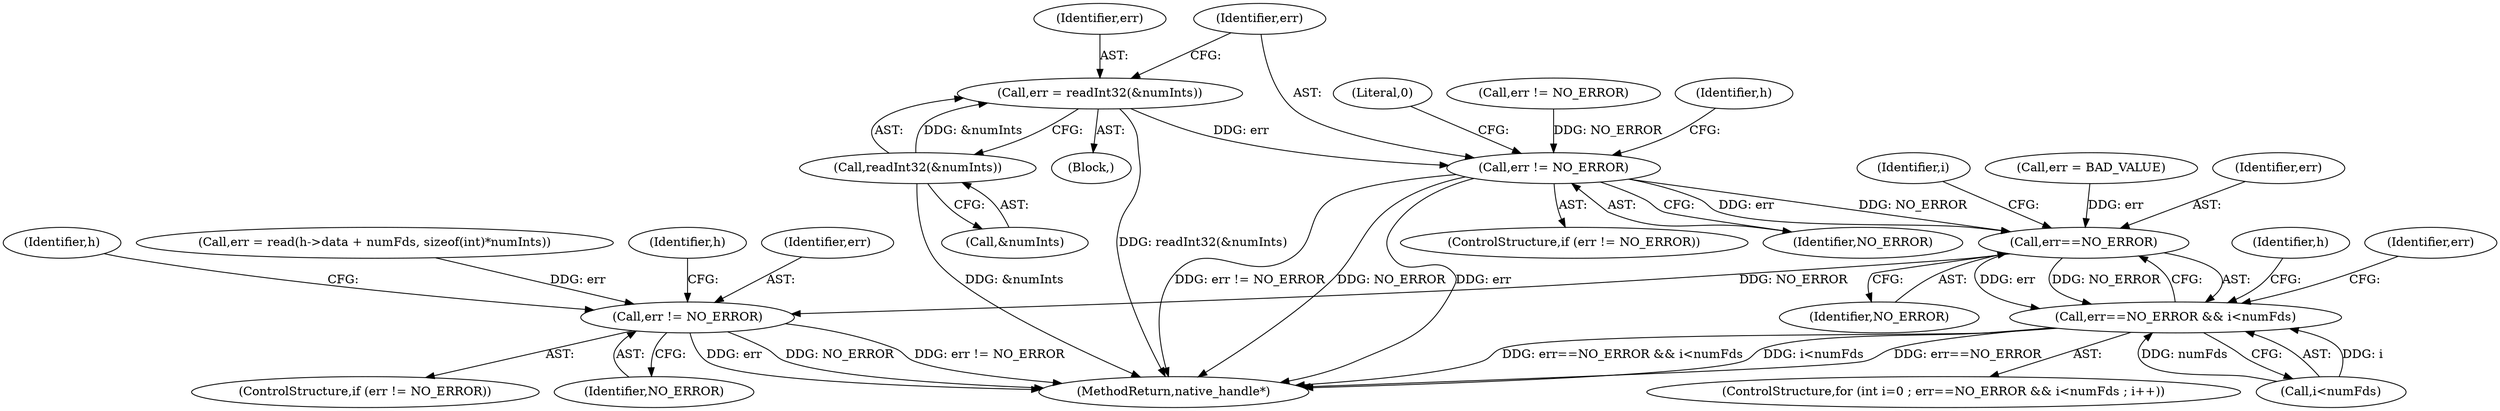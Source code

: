 digraph "0_Android_7dcd0ec9c91688cfa3f679804ba6e132f9811254@API" {
"1000116" [label="(Call,err = readInt32(&numInts))"];
"1000118" [label="(Call,readInt32(&numInts))"];
"1000122" [label="(Call,err != NO_ERROR)"];
"1000145" [label="(Call,err==NO_ERROR)"];
"1000144" [label="(Call,err==NO_ERROR && i<numFds)"];
"1000186" [label="(Call,err != NO_ERROR)"];
"1000199" [label="(MethodReturn,native_handle*)"];
"1000118" [label="(Call,readInt32(&numInts))"];
"1000149" [label="(Identifier,i)"];
"1000129" [label="(Identifier,h)"];
"1000170" [label="(Call,err = BAD_VALUE)"];
"1000111" [label="(Call,err != NO_ERROR)"];
"1000139" [label="(ControlStructure,for (int i=0 ; err==NO_ERROR && i<numFds ; i++))"];
"1000119" [label="(Call,&numInts)"];
"1000148" [label="(Call,i<numFds)"];
"1000157" [label="(Identifier,h)"];
"1000122" [label="(Call,err != NO_ERROR)"];
"1000173" [label="(Call,err = read(h->data + numFds, sizeof(int)*numInts))"];
"1000144" [label="(Call,err==NO_ERROR && i<numFds)"];
"1000126" [label="(Literal,0)"];
"1000147" [label="(Identifier,NO_ERROR)"];
"1000117" [label="(Identifier,err)"];
"1000186" [label="(Call,err != NO_ERROR)"];
"1000174" [label="(Identifier,err)"];
"1000185" [label="(ControlStructure,if (err != NO_ERROR))"];
"1000198" [label="(Identifier,h)"];
"1000123" [label="(Identifier,err)"];
"1000124" [label="(Identifier,NO_ERROR)"];
"1000116" [label="(Call,err = readInt32(&numInts))"];
"1000187" [label="(Identifier,err)"];
"1000188" [label="(Identifier,NO_ERROR)"];
"1000191" [label="(Identifier,h)"];
"1000121" [label="(ControlStructure,if (err != NO_ERROR))"];
"1000146" [label="(Identifier,err)"];
"1000101" [label="(Block,)"];
"1000145" [label="(Call,err==NO_ERROR)"];
"1000116" -> "1000101"  [label="AST: "];
"1000116" -> "1000118"  [label="CFG: "];
"1000117" -> "1000116"  [label="AST: "];
"1000118" -> "1000116"  [label="AST: "];
"1000123" -> "1000116"  [label="CFG: "];
"1000116" -> "1000199"  [label="DDG: readInt32(&numInts)"];
"1000118" -> "1000116"  [label="DDG: &numInts"];
"1000116" -> "1000122"  [label="DDG: err"];
"1000118" -> "1000119"  [label="CFG: "];
"1000119" -> "1000118"  [label="AST: "];
"1000118" -> "1000199"  [label="DDG: &numInts"];
"1000122" -> "1000121"  [label="AST: "];
"1000122" -> "1000124"  [label="CFG: "];
"1000123" -> "1000122"  [label="AST: "];
"1000124" -> "1000122"  [label="AST: "];
"1000126" -> "1000122"  [label="CFG: "];
"1000129" -> "1000122"  [label="CFG: "];
"1000122" -> "1000199"  [label="DDG: err"];
"1000122" -> "1000199"  [label="DDG: err != NO_ERROR"];
"1000122" -> "1000199"  [label="DDG: NO_ERROR"];
"1000111" -> "1000122"  [label="DDG: NO_ERROR"];
"1000122" -> "1000145"  [label="DDG: err"];
"1000122" -> "1000145"  [label="DDG: NO_ERROR"];
"1000145" -> "1000144"  [label="AST: "];
"1000145" -> "1000147"  [label="CFG: "];
"1000146" -> "1000145"  [label="AST: "];
"1000147" -> "1000145"  [label="AST: "];
"1000149" -> "1000145"  [label="CFG: "];
"1000144" -> "1000145"  [label="CFG: "];
"1000145" -> "1000144"  [label="DDG: err"];
"1000145" -> "1000144"  [label="DDG: NO_ERROR"];
"1000170" -> "1000145"  [label="DDG: err"];
"1000145" -> "1000186"  [label="DDG: NO_ERROR"];
"1000144" -> "1000139"  [label="AST: "];
"1000144" -> "1000148"  [label="CFG: "];
"1000148" -> "1000144"  [label="AST: "];
"1000157" -> "1000144"  [label="CFG: "];
"1000174" -> "1000144"  [label="CFG: "];
"1000144" -> "1000199"  [label="DDG: err==NO_ERROR && i<numFds"];
"1000144" -> "1000199"  [label="DDG: i<numFds"];
"1000144" -> "1000199"  [label="DDG: err==NO_ERROR"];
"1000148" -> "1000144"  [label="DDG: i"];
"1000148" -> "1000144"  [label="DDG: numFds"];
"1000186" -> "1000185"  [label="AST: "];
"1000186" -> "1000188"  [label="CFG: "];
"1000187" -> "1000186"  [label="AST: "];
"1000188" -> "1000186"  [label="AST: "];
"1000191" -> "1000186"  [label="CFG: "];
"1000198" -> "1000186"  [label="CFG: "];
"1000186" -> "1000199"  [label="DDG: NO_ERROR"];
"1000186" -> "1000199"  [label="DDG: err != NO_ERROR"];
"1000186" -> "1000199"  [label="DDG: err"];
"1000173" -> "1000186"  [label="DDG: err"];
}
